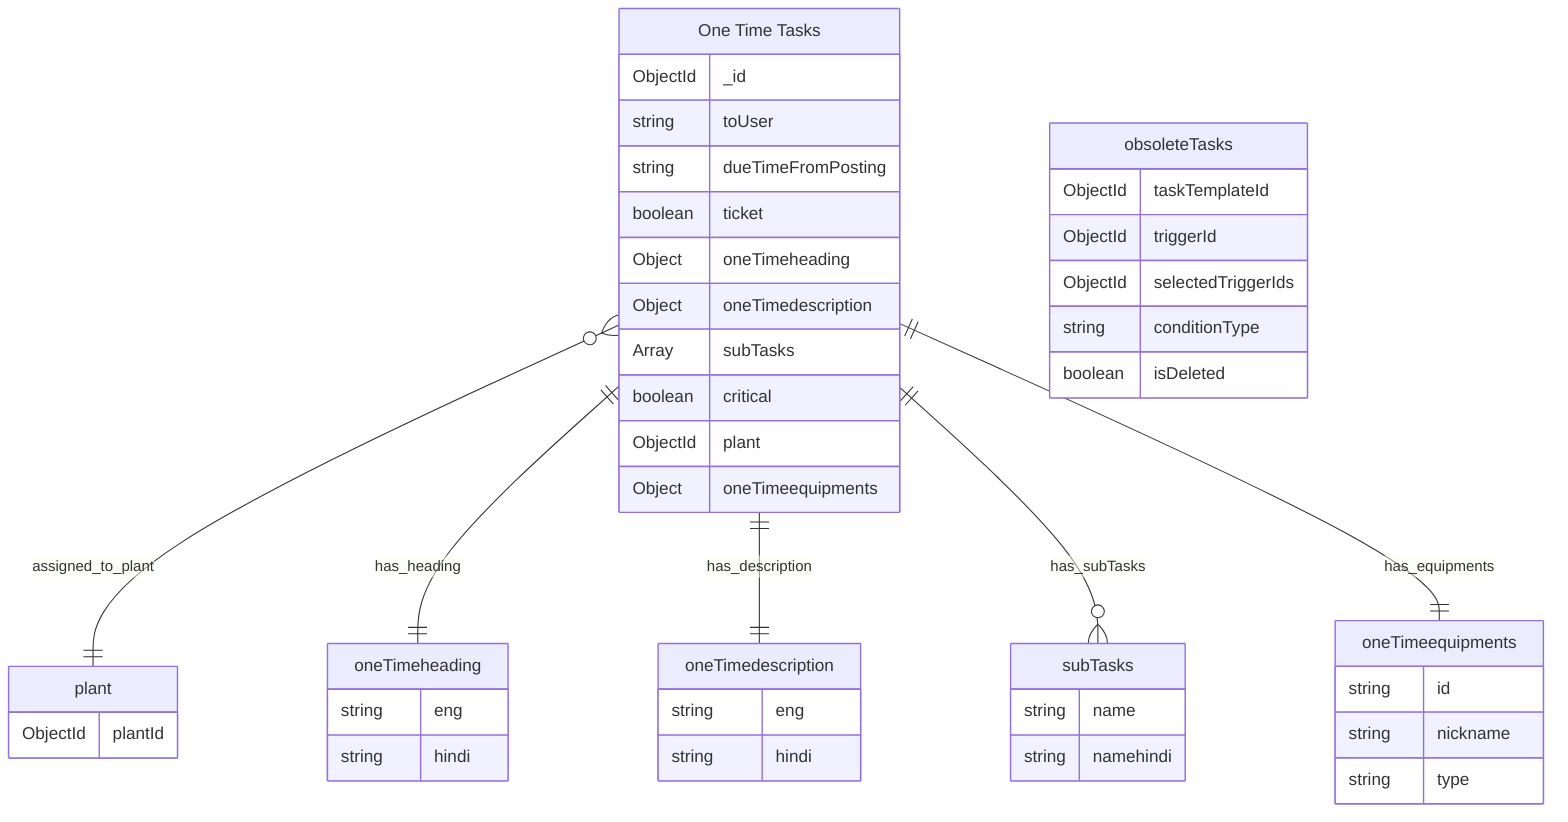 erDiagram
"One Time Tasks"{
    ObjectId _id
    string toUser
    string dueTimeFromPosting
    boolean ticket
    Object oneTimeheading
    Object oneTimedescription
    Array subTasks
    boolean critical
    ObjectId plant
    Object oneTimeequipments
}
plant {
    ObjectId plantId
}
oneTimeheading{
    string eng
    string hindi
}
oneTimedescription{
    string eng
    string hindi
}
subTasks{
    string name
    string namehindi
}
oneTimeequipments{
    string id
    string nickname
    string type
}
  "One Time Tasks" }o--|| plant : assigned_to_plant
  "One Time Tasks" ||--|| oneTimeheading : has_heading
  "One Time Tasks" ||--|| oneTimedescription : has_description
  "One Time Tasks" ||--o{ subTasks : has_subTasks
  "One Time Tasks" ||--|| oneTimeequipments : has_equipments

  "obsoleteTasks"{
    ObjectId taskTemplateId 
    ObjectId triggerId 
    ObjectId selectedTriggerIds
    string conditionType
    boolean isDeleted
}